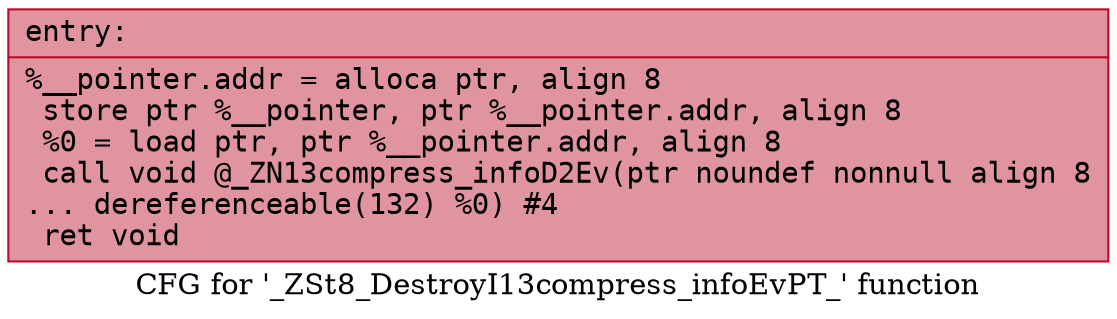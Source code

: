 digraph "CFG for '_ZSt8_DestroyI13compress_infoEvPT_' function" {
	label="CFG for '_ZSt8_DestroyI13compress_infoEvPT_' function";

	Node0x5651cd86e7f0 [shape=record,color="#b70d28ff", style=filled, fillcolor="#b70d2870" fontname="Courier",label="{entry:\l|  %__pointer.addr = alloca ptr, align 8\l  store ptr %__pointer, ptr %__pointer.addr, align 8\l  %0 = load ptr, ptr %__pointer.addr, align 8\l  call void @_ZN13compress_infoD2Ev(ptr noundef nonnull align 8\l... dereferenceable(132) %0) #4\l  ret void\l}"];
}
